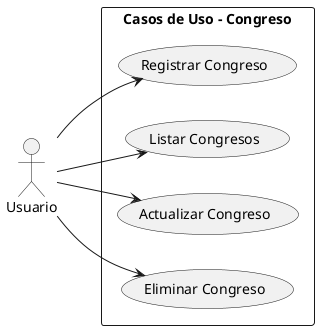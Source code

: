 @startuml

left to right direction
actor Usuario as U
rectangle "Casos de Uso - Congreso" {

  usecase "Registrar Congreso" as UC1
  usecase "Listar Congresos" as UC2
  usecase "Actualizar Congreso" as UC3
  usecase "Eliminar Congreso" as UC4
    }
    U --> UC1
    U --> UC2
    U --> UC3
    U --> UC4

@enduml
